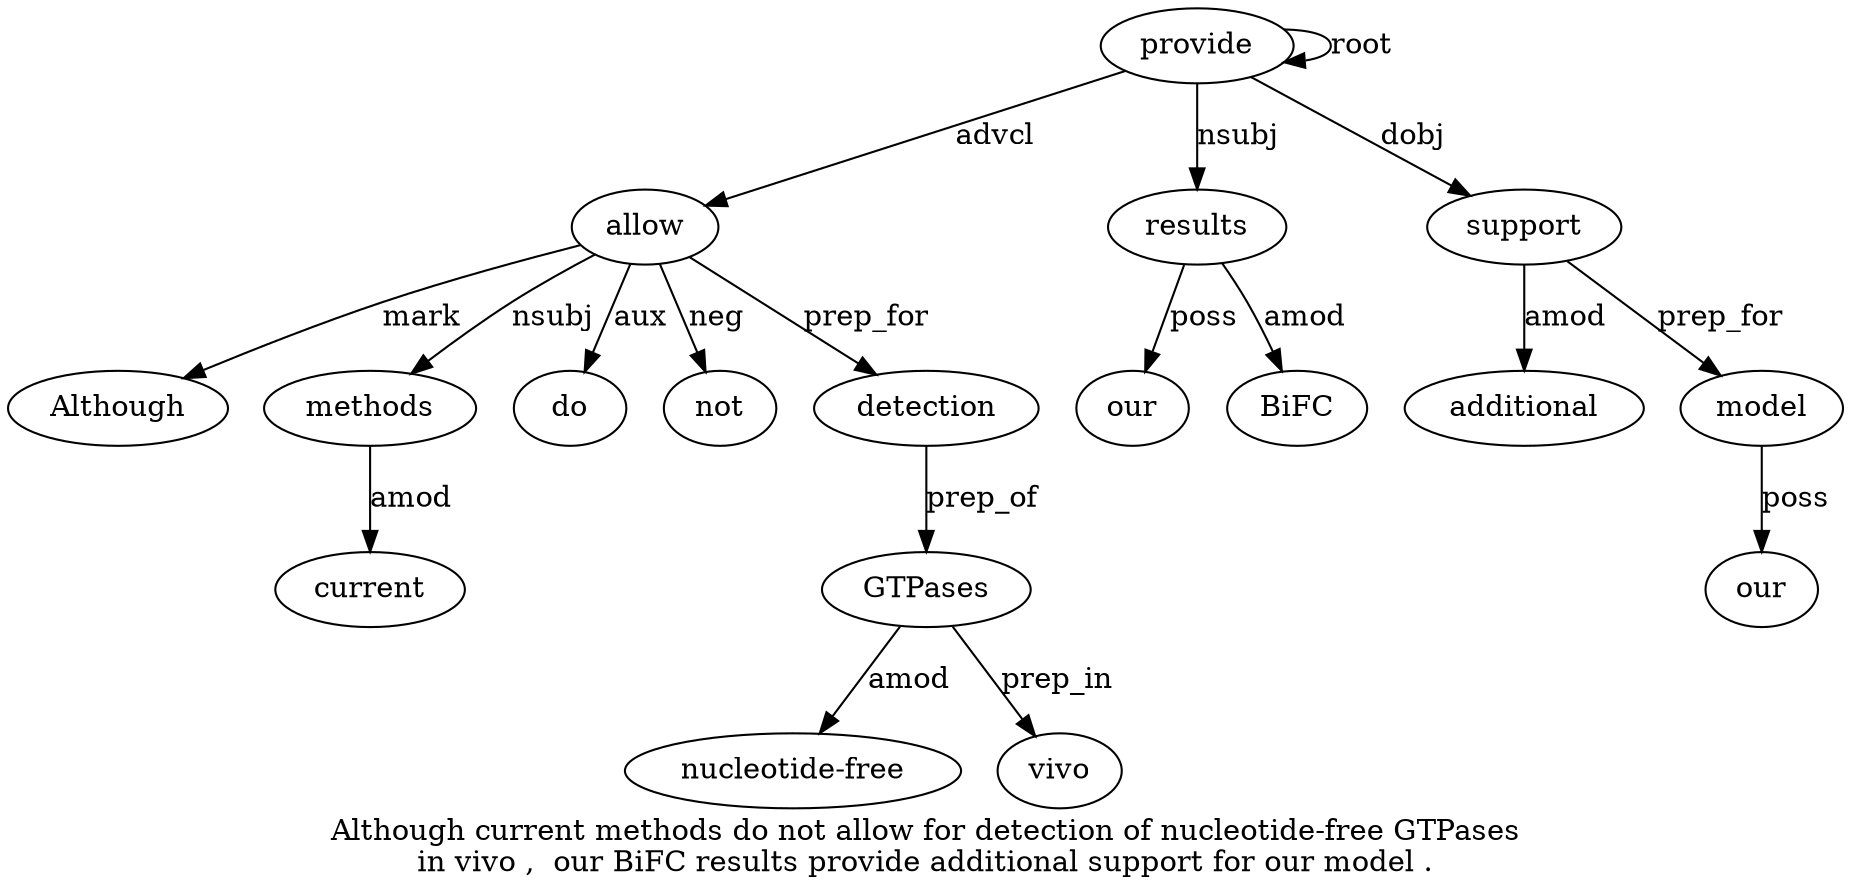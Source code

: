 digraph "Although current methods do not allow for detection of nucleotide-free GTPases in vivo ,  our BiFC results provide additional support for our model ." {
label="Although current methods do not allow for detection of nucleotide-free GTPases
in vivo ,  our BiFC results provide additional support for our model .";
allow6 [style=filled, fillcolor=white, label=allow];
Although1 [style=filled, fillcolor=white, label=Although];
allow6 -> Although1  [label=mark];
methods3 [style=filled, fillcolor=white, label=methods];
current2 [style=filled, fillcolor=white, label=current];
methods3 -> current2  [label=amod];
allow6 -> methods3  [label=nsubj];
do4 [style=filled, fillcolor=white, label=do];
allow6 -> do4  [label=aux];
not5 [style=filled, fillcolor=white, label=not];
allow6 -> not5  [label=neg];
provide18 [style=filled, fillcolor=white, label=provide];
provide18 -> allow6  [label=advcl];
detection8 [style=filled, fillcolor=white, label=detection];
allow6 -> detection8  [label=prep_for];
GTPases11 [style=filled, fillcolor=white, label=GTPases];
"nucleotide-free10" [style=filled, fillcolor=white, label="nucleotide-free"];
GTPases11 -> "nucleotide-free10"  [label=amod];
detection8 -> GTPases11  [label=prep_of];
vivo13 [style=filled, fillcolor=white, label=vivo];
GTPases11 -> vivo13  [label=prep_in];
results17 [style=filled, fillcolor=white, label=results];
our15 [style=filled, fillcolor=white, label=our];
results17 -> our15  [label=poss];
BiFC16 [style=filled, fillcolor=white, label=BiFC];
results17 -> BiFC16  [label=amod];
provide18 -> results17  [label=nsubj];
provide18 -> provide18  [label=root];
support20 [style=filled, fillcolor=white, label=support];
additional19 [style=filled, fillcolor=white, label=additional];
support20 -> additional19  [label=amod];
provide18 -> support20  [label=dobj];
model23 [style=filled, fillcolor=white, label=model];
our22 [style=filled, fillcolor=white, label=our];
model23 -> our22  [label=poss];
support20 -> model23  [label=prep_for];
}
